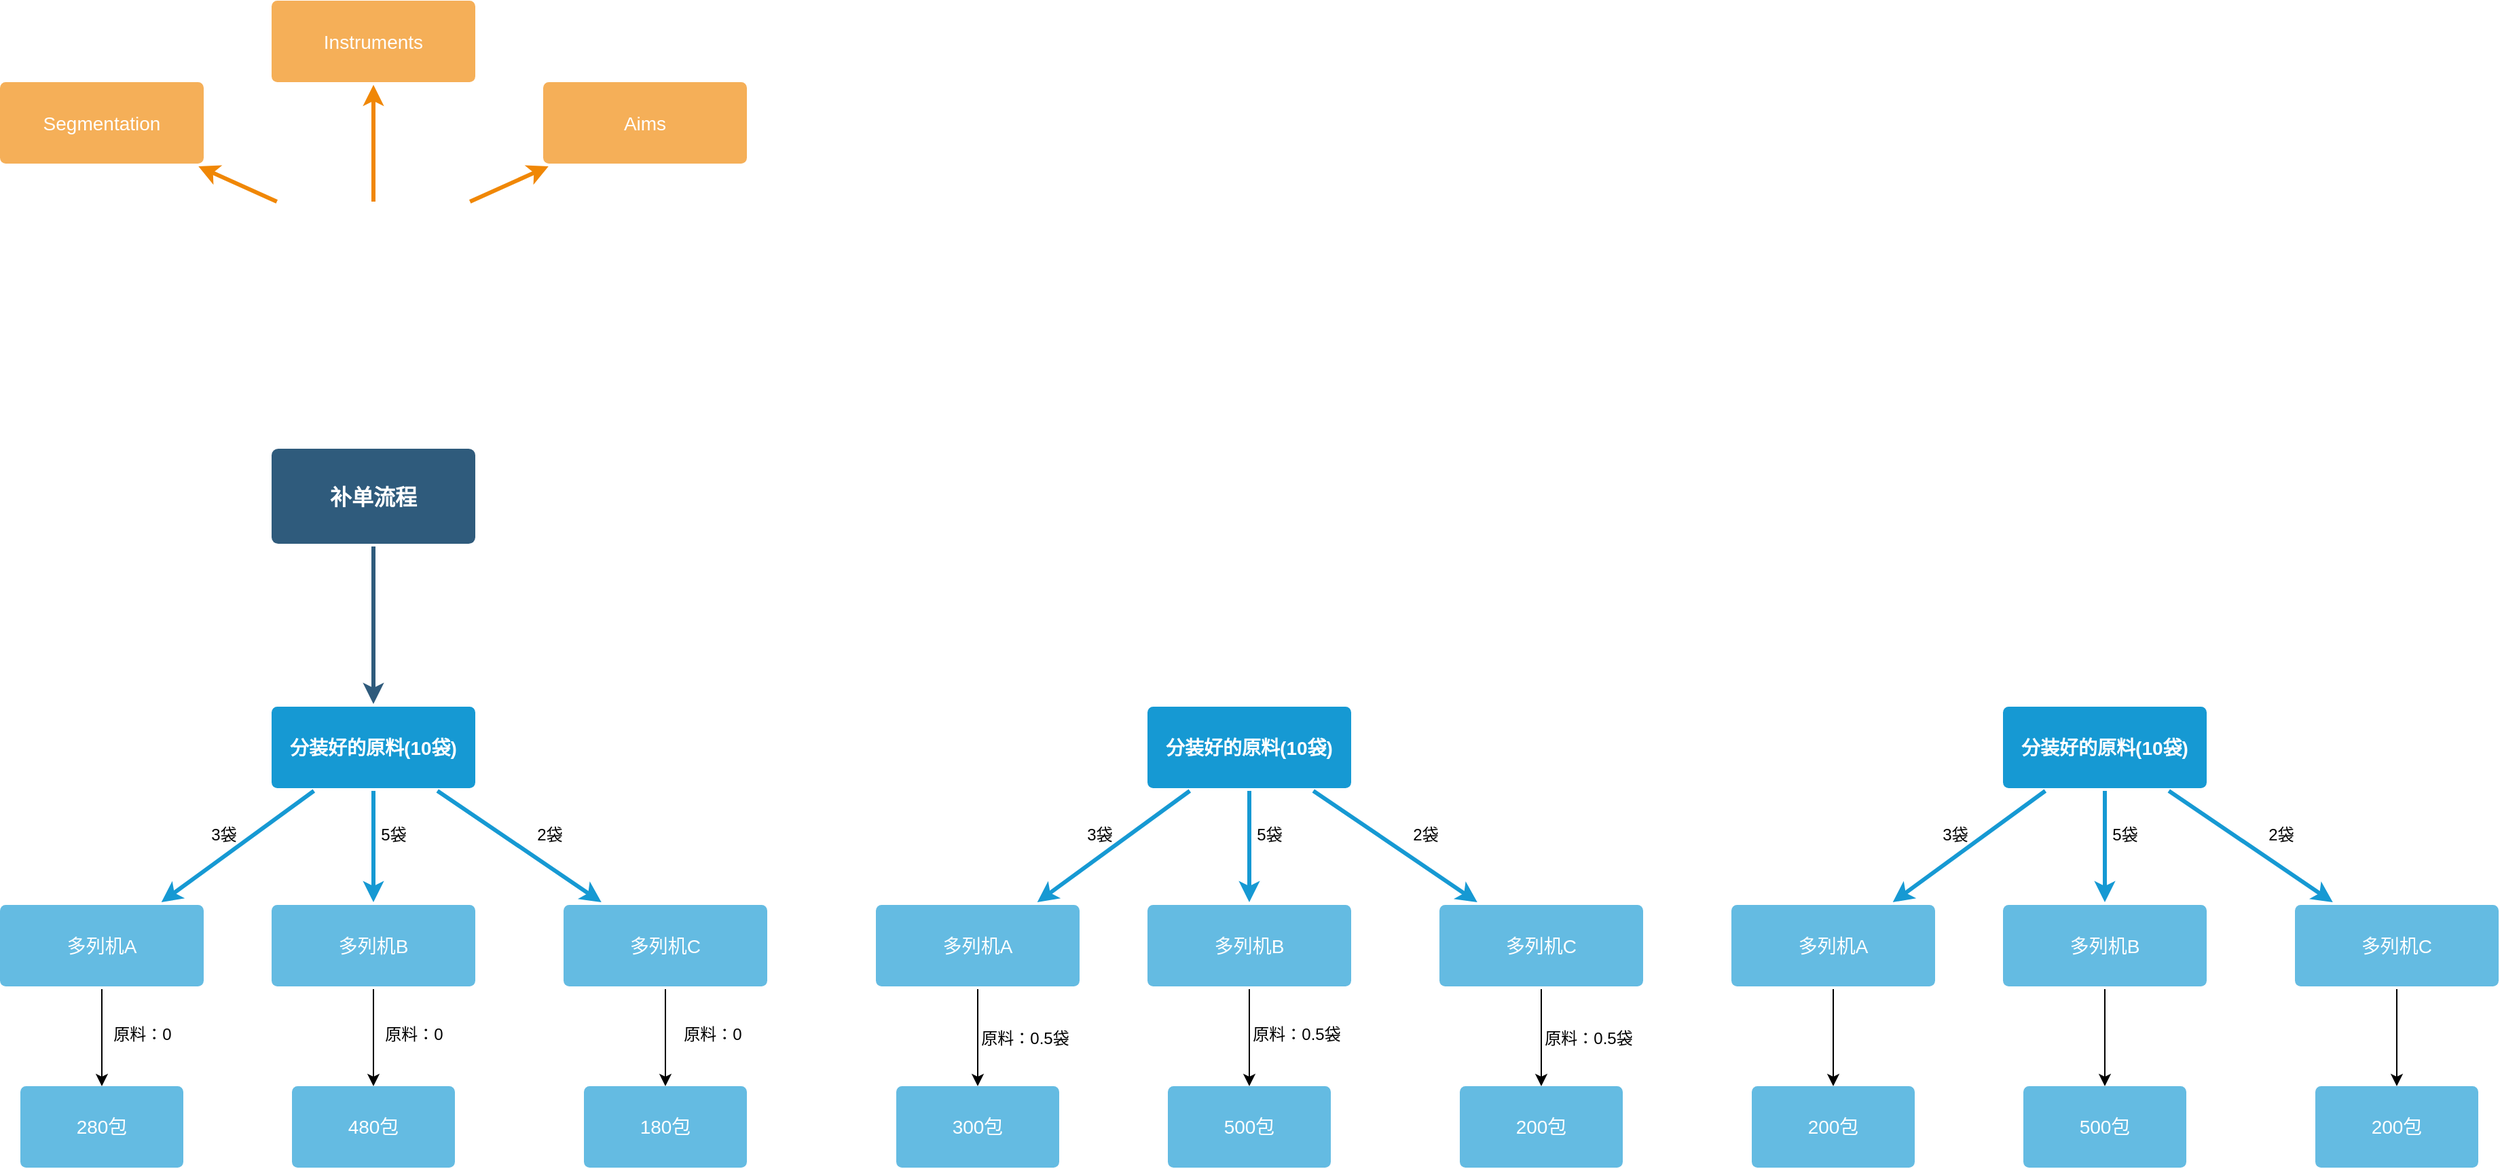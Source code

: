 <mxfile version="21.2.1" type="github">
  <diagram id="6a731a19-8d31-9384-78a2-239565b7b9f0" name="Page-1">
    <mxGraphModel dx="1050" dy="558" grid="1" gridSize="10" guides="1" tooltips="1" connect="1" arrows="1" fold="1" page="1" pageScale="1" pageWidth="1169" pageHeight="827" background="none" math="0" shadow="0">
      <root>
        <mxCell id="0" />
        <mxCell id="1" parent="0" />
        <mxCell id="1747" value="" style="edgeStyle=none;rounded=0;jumpStyle=none;html=1;shadow=0;labelBackgroundColor=none;startArrow=none;startFill=0;endArrow=classic;endFill=1;jettySize=auto;orthogonalLoop=1;strokeColor=#2F5B7C;strokeWidth=3;fontFamily=Helvetica;fontSize=16;fontColor=#23445D;spacing=5;" parent="1" source="1749" target="1760" edge="1">
          <mxGeometry relative="1" as="geometry" />
        </mxCell>
        <mxCell id="1749" value="补单流程" style="rounded=1;whiteSpace=wrap;html=1;shadow=0;labelBackgroundColor=none;strokeColor=none;strokeWidth=3;fillColor=#2F5B7C;fontFamily=Helvetica;fontSize=16;fontColor=#FFFFFF;align=center;fontStyle=1;spacing=5;arcSize=7;perimeterSpacing=2;" parent="1" vertex="1">
          <mxGeometry x="495" y="380.5" width="150" height="70" as="geometry" />
        </mxCell>
        <mxCell id="1757" value="" style="edgeStyle=none;rounded=0;jumpStyle=none;html=1;shadow=0;labelBackgroundColor=none;startArrow=none;startFill=0;endArrow=classic;endFill=1;jettySize=auto;orthogonalLoop=1;strokeColor=#1699D3;strokeWidth=3;fontFamily=Helvetica;fontSize=14;fontColor=#FFFFFF;spacing=5;" parent="1" source="1760" target="1763" edge="1">
          <mxGeometry relative="1" as="geometry" />
        </mxCell>
        <mxCell id="1758" value="" style="edgeStyle=none;rounded=0;jumpStyle=none;html=1;shadow=0;labelBackgroundColor=none;startArrow=none;startFill=0;endArrow=classic;endFill=1;jettySize=auto;orthogonalLoop=1;strokeColor=#1699D3;strokeWidth=3;fontFamily=Helvetica;fontSize=14;fontColor=#FFFFFF;spacing=5;" parent="1" source="1760" target="1762" edge="1">
          <mxGeometry relative="1" as="geometry" />
        </mxCell>
        <mxCell id="1759" value="" style="edgeStyle=none;rounded=0;jumpStyle=none;html=1;shadow=0;labelBackgroundColor=none;startArrow=none;startFill=0;endArrow=classic;endFill=1;jettySize=auto;orthogonalLoop=1;strokeColor=#1699D3;strokeWidth=3;fontFamily=Helvetica;fontSize=14;fontColor=#FFFFFF;spacing=5;" parent="1" source="1760" target="1761" edge="1">
          <mxGeometry relative="1" as="geometry" />
        </mxCell>
        <mxCell id="1760" value="分装好的原料(10袋)" style="rounded=1;whiteSpace=wrap;html=1;shadow=0;labelBackgroundColor=none;strokeColor=none;strokeWidth=3;fillColor=#1699d3;fontFamily=Helvetica;fontSize=14;fontColor=#FFFFFF;align=center;spacing=5;fontStyle=1;arcSize=7;perimeterSpacing=2;" parent="1" vertex="1">
          <mxGeometry x="495" y="570.5" width="150" height="60" as="geometry" />
        </mxCell>
        <mxCell id="JaPHCp0h_JNGcSFfh670-1789" value="" style="edgeStyle=orthogonalEdgeStyle;rounded=0;orthogonalLoop=1;jettySize=auto;html=1;" edge="1" parent="1" source="1761" target="JaPHCp0h_JNGcSFfh670-1788">
          <mxGeometry relative="1" as="geometry" />
        </mxCell>
        <mxCell id="1761" value="多列机C" style="rounded=1;whiteSpace=wrap;html=1;shadow=0;labelBackgroundColor=none;strokeColor=none;strokeWidth=3;fillColor=#64bbe2;fontFamily=Helvetica;fontSize=14;fontColor=#FFFFFF;align=center;spacing=5;arcSize=7;perimeterSpacing=2;" parent="1" vertex="1">
          <mxGeometry x="710" y="716.5" width="150" height="60" as="geometry" />
        </mxCell>
        <mxCell id="JaPHCp0h_JNGcSFfh670-1787" value="" style="edgeStyle=orthogonalEdgeStyle;rounded=0;orthogonalLoop=1;jettySize=auto;html=1;" edge="1" parent="1" source="1762" target="JaPHCp0h_JNGcSFfh670-1786">
          <mxGeometry relative="1" as="geometry" />
        </mxCell>
        <mxCell id="1762" value="多列机B" style="rounded=1;whiteSpace=wrap;html=1;shadow=0;labelBackgroundColor=none;strokeColor=none;strokeWidth=3;fillColor=#64bbe2;fontFamily=Helvetica;fontSize=14;fontColor=#FFFFFF;align=center;spacing=5;arcSize=7;perimeterSpacing=2;" parent="1" vertex="1">
          <mxGeometry x="495" y="716.5" width="150" height="60" as="geometry" />
        </mxCell>
        <mxCell id="JaPHCp0h_JNGcSFfh670-1783" value="" style="edgeStyle=orthogonalEdgeStyle;rounded=0;orthogonalLoop=1;jettySize=auto;html=1;" edge="1" parent="1" source="1763" target="JaPHCp0h_JNGcSFfh670-1782">
          <mxGeometry relative="1" as="geometry" />
        </mxCell>
        <mxCell id="1763" value="多列机A" style="rounded=1;whiteSpace=wrap;html=1;shadow=0;labelBackgroundColor=none;strokeColor=none;strokeWidth=3;fillColor=#64bbe2;fontFamily=Helvetica;fontSize=14;fontColor=#FFFFFF;align=center;spacing=5;arcSize=7;perimeterSpacing=2;" parent="1" vertex="1">
          <mxGeometry x="295" y="716.5" width="150" height="60" as="geometry" />
        </mxCell>
        <mxCell id="1765" value="Aims&lt;br&gt;" style="rounded=1;whiteSpace=wrap;html=1;shadow=0;labelBackgroundColor=none;strokeColor=none;strokeWidth=3;fillColor=#f5af58;fontFamily=Helvetica;fontSize=14;fontColor=#FFFFFF;align=center;spacing=5;arcSize=7;perimeterSpacing=2;" parent="1" vertex="1">
          <mxGeometry x="695" y="110.5" width="150" height="60" as="geometry" />
        </mxCell>
        <mxCell id="1766" value="" style="edgeStyle=none;rounded=0;jumpStyle=none;html=1;shadow=0;labelBackgroundColor=none;startArrow=none;startFill=0;endArrow=classic;endFill=1;jettySize=auto;orthogonalLoop=1;strokeColor=#F08705;strokeWidth=3;fontFamily=Helvetica;fontSize=14;fontColor=#FFFFFF;spacing=5;" parent="1" target="1765" edge="1">
          <mxGeometry relative="1" as="geometry">
            <mxPoint x="641.111" y="198.5" as="sourcePoint" />
          </mxGeometry>
        </mxCell>
        <mxCell id="1767" value="Instruments" style="rounded=1;whiteSpace=wrap;html=1;shadow=0;labelBackgroundColor=none;strokeColor=none;strokeWidth=3;fillColor=#f5af58;fontFamily=Helvetica;fontSize=14;fontColor=#FFFFFF;align=center;spacing=5;arcSize=7;perimeterSpacing=2;" parent="1" vertex="1">
          <mxGeometry x="495" y="50.5" width="150" height="60" as="geometry" />
        </mxCell>
        <mxCell id="1768" value="" style="edgeStyle=none;rounded=0;jumpStyle=none;html=1;shadow=0;labelBackgroundColor=none;startArrow=none;startFill=0;endArrow=classic;endFill=1;jettySize=auto;orthogonalLoop=1;strokeColor=#F08705;strokeWidth=3;fontFamily=Helvetica;fontSize=14;fontColor=#FFFFFF;spacing=5;" parent="1" target="1767" edge="1">
          <mxGeometry relative="1" as="geometry">
            <mxPoint x="570" y="198.5" as="sourcePoint" />
          </mxGeometry>
        </mxCell>
        <mxCell id="1769" value="Segmentation" style="rounded=1;whiteSpace=wrap;html=1;shadow=0;labelBackgroundColor=none;strokeColor=none;strokeWidth=3;fillColor=#f5af58;fontFamily=Helvetica;fontSize=14;fontColor=#FFFFFF;align=center;spacing=5;arcSize=7;perimeterSpacing=2;" parent="1" vertex="1">
          <mxGeometry x="295" y="110.5" width="150" height="60" as="geometry" />
        </mxCell>
        <mxCell id="1770" value="" style="edgeStyle=none;rounded=0;jumpStyle=none;html=1;shadow=0;labelBackgroundColor=none;startArrow=none;startFill=0;endArrow=classic;endFill=1;jettySize=auto;orthogonalLoop=1;strokeColor=#F08705;strokeWidth=3;fontFamily=Helvetica;fontSize=14;fontColor=#FFFFFF;spacing=5;" parent="1" target="1769" edge="1">
          <mxGeometry relative="1" as="geometry">
            <mxPoint x="498.889" y="198.5" as="sourcePoint" />
          </mxGeometry>
        </mxCell>
        <mxCell id="JaPHCp0h_JNGcSFfh670-1779" value="3袋" style="text;html=1;strokeColor=none;fillColor=none;align=center;verticalAlign=middle;whiteSpace=wrap;rounded=0;" vertex="1" parent="1">
          <mxGeometry x="430" y="650" width="60" height="30" as="geometry" />
        </mxCell>
        <mxCell id="JaPHCp0h_JNGcSFfh670-1780" value="5袋" style="text;html=1;strokeColor=none;fillColor=none;align=center;verticalAlign=middle;whiteSpace=wrap;rounded=0;" vertex="1" parent="1">
          <mxGeometry x="555" y="650" width="60" height="30" as="geometry" />
        </mxCell>
        <mxCell id="JaPHCp0h_JNGcSFfh670-1781" value="2袋" style="text;html=1;strokeColor=none;fillColor=none;align=center;verticalAlign=middle;whiteSpace=wrap;rounded=0;" vertex="1" parent="1">
          <mxGeometry x="670" y="650" width="60" height="30" as="geometry" />
        </mxCell>
        <mxCell id="JaPHCp0h_JNGcSFfh670-1782" value="280包" style="whiteSpace=wrap;html=1;fontSize=14;fillColor=#64bbe2;strokeColor=none;fontColor=#FFFFFF;rounded=1;shadow=0;labelBackgroundColor=none;strokeWidth=3;spacing=5;arcSize=7;" vertex="1" parent="1">
          <mxGeometry x="310" y="850" width="120" height="60" as="geometry" />
        </mxCell>
        <mxCell id="JaPHCp0h_JNGcSFfh670-1786" value="480包" style="whiteSpace=wrap;html=1;fontSize=14;fillColor=#64bbe2;strokeColor=none;fontColor=#FFFFFF;rounded=1;shadow=0;labelBackgroundColor=none;strokeWidth=3;spacing=5;arcSize=7;" vertex="1" parent="1">
          <mxGeometry x="510" y="850" width="120" height="60" as="geometry" />
        </mxCell>
        <mxCell id="JaPHCp0h_JNGcSFfh670-1788" value="180包" style="whiteSpace=wrap;html=1;fontSize=14;fillColor=#64bbe2;strokeColor=none;fontColor=#FFFFFF;rounded=1;shadow=0;labelBackgroundColor=none;strokeWidth=3;spacing=5;arcSize=7;" vertex="1" parent="1">
          <mxGeometry x="725" y="850" width="120" height="60" as="geometry" />
        </mxCell>
        <mxCell id="JaPHCp0h_JNGcSFfh670-1808" value="" style="edgeStyle=none;rounded=0;jumpStyle=none;html=1;shadow=0;labelBackgroundColor=none;startArrow=none;startFill=0;endArrow=classic;endFill=1;jettySize=auto;orthogonalLoop=1;strokeColor=#1699D3;strokeWidth=3;fontFamily=Helvetica;fontSize=14;fontColor=#FFFFFF;spacing=5;" edge="1" parent="1" source="JaPHCp0h_JNGcSFfh670-1811" target="JaPHCp0h_JNGcSFfh670-1817">
          <mxGeometry relative="1" as="geometry" />
        </mxCell>
        <mxCell id="JaPHCp0h_JNGcSFfh670-1809" value="" style="edgeStyle=none;rounded=0;jumpStyle=none;html=1;shadow=0;labelBackgroundColor=none;startArrow=none;startFill=0;endArrow=classic;endFill=1;jettySize=auto;orthogonalLoop=1;strokeColor=#1699D3;strokeWidth=3;fontFamily=Helvetica;fontSize=14;fontColor=#FFFFFF;spacing=5;" edge="1" parent="1" source="JaPHCp0h_JNGcSFfh670-1811" target="JaPHCp0h_JNGcSFfh670-1815">
          <mxGeometry relative="1" as="geometry" />
        </mxCell>
        <mxCell id="JaPHCp0h_JNGcSFfh670-1810" value="" style="edgeStyle=none;rounded=0;jumpStyle=none;html=1;shadow=0;labelBackgroundColor=none;startArrow=none;startFill=0;endArrow=classic;endFill=1;jettySize=auto;orthogonalLoop=1;strokeColor=#1699D3;strokeWidth=3;fontFamily=Helvetica;fontSize=14;fontColor=#FFFFFF;spacing=5;" edge="1" parent="1" source="JaPHCp0h_JNGcSFfh670-1811" target="JaPHCp0h_JNGcSFfh670-1813">
          <mxGeometry relative="1" as="geometry" />
        </mxCell>
        <mxCell id="JaPHCp0h_JNGcSFfh670-1811" value="分装好的原料(10袋)" style="rounded=1;whiteSpace=wrap;html=1;shadow=0;labelBackgroundColor=none;strokeColor=none;strokeWidth=3;fillColor=#1699d3;fontFamily=Helvetica;fontSize=14;fontColor=#FFFFFF;align=center;spacing=5;fontStyle=1;arcSize=7;perimeterSpacing=2;" vertex="1" parent="1">
          <mxGeometry x="1140" y="570.5" width="150" height="60" as="geometry" />
        </mxCell>
        <mxCell id="JaPHCp0h_JNGcSFfh670-1812" value="" style="edgeStyle=orthogonalEdgeStyle;rounded=0;orthogonalLoop=1;jettySize=auto;html=1;" edge="1" parent="1" source="JaPHCp0h_JNGcSFfh670-1813" target="JaPHCp0h_JNGcSFfh670-1823">
          <mxGeometry relative="1" as="geometry" />
        </mxCell>
        <mxCell id="JaPHCp0h_JNGcSFfh670-1813" value="多列机C" style="rounded=1;whiteSpace=wrap;html=1;shadow=0;labelBackgroundColor=none;strokeColor=none;strokeWidth=3;fillColor=#64bbe2;fontFamily=Helvetica;fontSize=14;fontColor=#FFFFFF;align=center;spacing=5;arcSize=7;perimeterSpacing=2;" vertex="1" parent="1">
          <mxGeometry x="1355" y="716.5" width="150" height="60" as="geometry" />
        </mxCell>
        <mxCell id="JaPHCp0h_JNGcSFfh670-1814" value="" style="edgeStyle=orthogonalEdgeStyle;rounded=0;orthogonalLoop=1;jettySize=auto;html=1;" edge="1" parent="1" source="JaPHCp0h_JNGcSFfh670-1815" target="JaPHCp0h_JNGcSFfh670-1822">
          <mxGeometry relative="1" as="geometry" />
        </mxCell>
        <mxCell id="JaPHCp0h_JNGcSFfh670-1815" value="多列机B" style="rounded=1;whiteSpace=wrap;html=1;shadow=0;labelBackgroundColor=none;strokeColor=none;strokeWidth=3;fillColor=#64bbe2;fontFamily=Helvetica;fontSize=14;fontColor=#FFFFFF;align=center;spacing=5;arcSize=7;perimeterSpacing=2;" vertex="1" parent="1">
          <mxGeometry x="1140" y="716.5" width="150" height="60" as="geometry" />
        </mxCell>
        <mxCell id="JaPHCp0h_JNGcSFfh670-1816" value="" style="edgeStyle=orthogonalEdgeStyle;rounded=0;orthogonalLoop=1;jettySize=auto;html=1;" edge="1" parent="1" source="JaPHCp0h_JNGcSFfh670-1817" target="JaPHCp0h_JNGcSFfh670-1821">
          <mxGeometry relative="1" as="geometry" />
        </mxCell>
        <mxCell id="JaPHCp0h_JNGcSFfh670-1817" value="多列机A" style="rounded=1;whiteSpace=wrap;html=1;shadow=0;labelBackgroundColor=none;strokeColor=none;strokeWidth=3;fillColor=#64bbe2;fontFamily=Helvetica;fontSize=14;fontColor=#FFFFFF;align=center;spacing=5;arcSize=7;perimeterSpacing=2;" vertex="1" parent="1">
          <mxGeometry x="940" y="716.5" width="150" height="60" as="geometry" />
        </mxCell>
        <mxCell id="JaPHCp0h_JNGcSFfh670-1818" value="3袋" style="text;html=1;strokeColor=none;fillColor=none;align=center;verticalAlign=middle;whiteSpace=wrap;rounded=0;" vertex="1" parent="1">
          <mxGeometry x="1075" y="650" width="60" height="30" as="geometry" />
        </mxCell>
        <mxCell id="JaPHCp0h_JNGcSFfh670-1819" value="5袋" style="text;html=1;strokeColor=none;fillColor=none;align=center;verticalAlign=middle;whiteSpace=wrap;rounded=0;" vertex="1" parent="1">
          <mxGeometry x="1200" y="650" width="60" height="30" as="geometry" />
        </mxCell>
        <mxCell id="JaPHCp0h_JNGcSFfh670-1820" value="2袋" style="text;html=1;strokeColor=none;fillColor=none;align=center;verticalAlign=middle;whiteSpace=wrap;rounded=0;" vertex="1" parent="1">
          <mxGeometry x="1315" y="650" width="60" height="30" as="geometry" />
        </mxCell>
        <mxCell id="JaPHCp0h_JNGcSFfh670-1821" value="300包" style="whiteSpace=wrap;html=1;fontSize=14;fillColor=#64bbe2;strokeColor=none;fontColor=#FFFFFF;rounded=1;shadow=0;labelBackgroundColor=none;strokeWidth=3;spacing=5;arcSize=7;" vertex="1" parent="1">
          <mxGeometry x="955" y="850" width="120" height="60" as="geometry" />
        </mxCell>
        <mxCell id="JaPHCp0h_JNGcSFfh670-1822" value="500包" style="whiteSpace=wrap;html=1;fontSize=14;fillColor=#64bbe2;strokeColor=none;fontColor=#FFFFFF;rounded=1;shadow=0;labelBackgroundColor=none;strokeWidth=3;spacing=5;arcSize=7;" vertex="1" parent="1">
          <mxGeometry x="1155" y="850" width="120" height="60" as="geometry" />
        </mxCell>
        <mxCell id="JaPHCp0h_JNGcSFfh670-1823" value="200包" style="whiteSpace=wrap;html=1;fontSize=14;fillColor=#64bbe2;strokeColor=none;fontColor=#FFFFFF;rounded=1;shadow=0;labelBackgroundColor=none;strokeWidth=3;spacing=5;arcSize=7;" vertex="1" parent="1">
          <mxGeometry x="1370" y="850" width="120" height="60" as="geometry" />
        </mxCell>
        <mxCell id="JaPHCp0h_JNGcSFfh670-1824" value="" style="edgeStyle=none;rounded=0;jumpStyle=none;html=1;shadow=0;labelBackgroundColor=none;startArrow=none;startFill=0;endArrow=classic;endFill=1;jettySize=auto;orthogonalLoop=1;strokeColor=#1699D3;strokeWidth=3;fontFamily=Helvetica;fontSize=14;fontColor=#FFFFFF;spacing=5;" edge="1" parent="1" source="JaPHCp0h_JNGcSFfh670-1827" target="JaPHCp0h_JNGcSFfh670-1833">
          <mxGeometry relative="1" as="geometry" />
        </mxCell>
        <mxCell id="JaPHCp0h_JNGcSFfh670-1825" value="" style="edgeStyle=none;rounded=0;jumpStyle=none;html=1;shadow=0;labelBackgroundColor=none;startArrow=none;startFill=0;endArrow=classic;endFill=1;jettySize=auto;orthogonalLoop=1;strokeColor=#1699D3;strokeWidth=3;fontFamily=Helvetica;fontSize=14;fontColor=#FFFFFF;spacing=5;" edge="1" parent="1" source="JaPHCp0h_JNGcSFfh670-1827" target="JaPHCp0h_JNGcSFfh670-1831">
          <mxGeometry relative="1" as="geometry" />
        </mxCell>
        <mxCell id="JaPHCp0h_JNGcSFfh670-1826" value="" style="edgeStyle=none;rounded=0;jumpStyle=none;html=1;shadow=0;labelBackgroundColor=none;startArrow=none;startFill=0;endArrow=classic;endFill=1;jettySize=auto;orthogonalLoop=1;strokeColor=#1699D3;strokeWidth=3;fontFamily=Helvetica;fontSize=14;fontColor=#FFFFFF;spacing=5;" edge="1" parent="1" source="JaPHCp0h_JNGcSFfh670-1827" target="JaPHCp0h_JNGcSFfh670-1829">
          <mxGeometry relative="1" as="geometry" />
        </mxCell>
        <mxCell id="JaPHCp0h_JNGcSFfh670-1827" value="分装好的原料(10袋)" style="rounded=1;whiteSpace=wrap;html=1;shadow=0;labelBackgroundColor=none;strokeColor=none;strokeWidth=3;fillColor=#1699d3;fontFamily=Helvetica;fontSize=14;fontColor=#FFFFFF;align=center;spacing=5;fontStyle=1;arcSize=7;perimeterSpacing=2;" vertex="1" parent="1">
          <mxGeometry x="1770" y="570.5" width="150" height="60" as="geometry" />
        </mxCell>
        <mxCell id="JaPHCp0h_JNGcSFfh670-1828" value="" style="edgeStyle=orthogonalEdgeStyle;rounded=0;orthogonalLoop=1;jettySize=auto;html=1;" edge="1" parent="1" source="JaPHCp0h_JNGcSFfh670-1829" target="JaPHCp0h_JNGcSFfh670-1839">
          <mxGeometry relative="1" as="geometry" />
        </mxCell>
        <mxCell id="JaPHCp0h_JNGcSFfh670-1829" value="多列机C" style="rounded=1;whiteSpace=wrap;html=1;shadow=0;labelBackgroundColor=none;strokeColor=none;strokeWidth=3;fillColor=#64bbe2;fontFamily=Helvetica;fontSize=14;fontColor=#FFFFFF;align=center;spacing=5;arcSize=7;perimeterSpacing=2;" vertex="1" parent="1">
          <mxGeometry x="1985" y="716.5" width="150" height="60" as="geometry" />
        </mxCell>
        <mxCell id="JaPHCp0h_JNGcSFfh670-1830" value="" style="edgeStyle=orthogonalEdgeStyle;rounded=0;orthogonalLoop=1;jettySize=auto;html=1;" edge="1" parent="1" source="JaPHCp0h_JNGcSFfh670-1831" target="JaPHCp0h_JNGcSFfh670-1838">
          <mxGeometry relative="1" as="geometry" />
        </mxCell>
        <mxCell id="JaPHCp0h_JNGcSFfh670-1831" value="多列机B" style="rounded=1;whiteSpace=wrap;html=1;shadow=0;labelBackgroundColor=none;strokeColor=none;strokeWidth=3;fillColor=#64bbe2;fontFamily=Helvetica;fontSize=14;fontColor=#FFFFFF;align=center;spacing=5;arcSize=7;perimeterSpacing=2;" vertex="1" parent="1">
          <mxGeometry x="1770" y="716.5" width="150" height="60" as="geometry" />
        </mxCell>
        <mxCell id="JaPHCp0h_JNGcSFfh670-1832" value="" style="edgeStyle=orthogonalEdgeStyle;rounded=0;orthogonalLoop=1;jettySize=auto;html=1;" edge="1" parent="1" source="JaPHCp0h_JNGcSFfh670-1833" target="JaPHCp0h_JNGcSFfh670-1837">
          <mxGeometry relative="1" as="geometry" />
        </mxCell>
        <mxCell id="JaPHCp0h_JNGcSFfh670-1833" value="多列机A" style="rounded=1;whiteSpace=wrap;html=1;shadow=0;labelBackgroundColor=none;strokeColor=none;strokeWidth=3;fillColor=#64bbe2;fontFamily=Helvetica;fontSize=14;fontColor=#FFFFFF;align=center;spacing=5;arcSize=7;perimeterSpacing=2;" vertex="1" parent="1">
          <mxGeometry x="1570" y="716.5" width="150" height="60" as="geometry" />
        </mxCell>
        <mxCell id="JaPHCp0h_JNGcSFfh670-1834" value="3袋" style="text;html=1;strokeColor=none;fillColor=none;align=center;verticalAlign=middle;whiteSpace=wrap;rounded=0;" vertex="1" parent="1">
          <mxGeometry x="1705" y="650" width="60" height="30" as="geometry" />
        </mxCell>
        <mxCell id="JaPHCp0h_JNGcSFfh670-1835" value="5袋" style="text;html=1;strokeColor=none;fillColor=none;align=center;verticalAlign=middle;whiteSpace=wrap;rounded=0;" vertex="1" parent="1">
          <mxGeometry x="1830" y="650" width="60" height="30" as="geometry" />
        </mxCell>
        <mxCell id="JaPHCp0h_JNGcSFfh670-1836" value="2袋" style="text;html=1;strokeColor=none;fillColor=none;align=center;verticalAlign=middle;whiteSpace=wrap;rounded=0;" vertex="1" parent="1">
          <mxGeometry x="1945" y="650" width="60" height="30" as="geometry" />
        </mxCell>
        <mxCell id="JaPHCp0h_JNGcSFfh670-1837" value="200包" style="whiteSpace=wrap;html=1;fontSize=14;fillColor=#64bbe2;strokeColor=none;fontColor=#FFFFFF;rounded=1;shadow=0;labelBackgroundColor=none;strokeWidth=3;spacing=5;arcSize=7;" vertex="1" parent="1">
          <mxGeometry x="1585" y="850" width="120" height="60" as="geometry" />
        </mxCell>
        <mxCell id="JaPHCp0h_JNGcSFfh670-1838" value="500包" style="whiteSpace=wrap;html=1;fontSize=14;fillColor=#64bbe2;strokeColor=none;fontColor=#FFFFFF;rounded=1;shadow=0;labelBackgroundColor=none;strokeWidth=3;spacing=5;arcSize=7;" vertex="1" parent="1">
          <mxGeometry x="1785" y="850" width="120" height="60" as="geometry" />
        </mxCell>
        <mxCell id="JaPHCp0h_JNGcSFfh670-1839" value="200包" style="whiteSpace=wrap;html=1;fontSize=14;fillColor=#64bbe2;strokeColor=none;fontColor=#FFFFFF;rounded=1;shadow=0;labelBackgroundColor=none;strokeWidth=3;spacing=5;arcSize=7;" vertex="1" parent="1">
          <mxGeometry x="2000" y="850" width="120" height="60" as="geometry" />
        </mxCell>
        <mxCell id="JaPHCp0h_JNGcSFfh670-1840" value="原料：0" style="text;html=1;strokeColor=none;fillColor=none;align=center;verticalAlign=middle;whiteSpace=wrap;rounded=0;" vertex="1" parent="1">
          <mxGeometry x="370" y="797" width="60" height="30" as="geometry" />
        </mxCell>
        <mxCell id="JaPHCp0h_JNGcSFfh670-1841" value="原料：0" style="text;html=1;strokeColor=none;fillColor=none;align=center;verticalAlign=middle;whiteSpace=wrap;rounded=0;" vertex="1" parent="1">
          <mxGeometry x="570" y="797" width="60" height="30" as="geometry" />
        </mxCell>
        <mxCell id="JaPHCp0h_JNGcSFfh670-1842" value="原料：0" style="text;html=1;strokeColor=none;fillColor=none;align=center;verticalAlign=middle;whiteSpace=wrap;rounded=0;" vertex="1" parent="1">
          <mxGeometry x="790" y="797" width="60" height="30" as="geometry" />
        </mxCell>
        <mxCell id="JaPHCp0h_JNGcSFfh670-1843" value="原料：0.5袋" style="text;html=1;strokeColor=none;fillColor=none;align=center;verticalAlign=middle;whiteSpace=wrap;rounded=0;" vertex="1" parent="1">
          <mxGeometry x="1010" y="800" width="80" height="30" as="geometry" />
        </mxCell>
        <mxCell id="JaPHCp0h_JNGcSFfh670-1844" value="原料：0.5袋" style="text;html=1;strokeColor=none;fillColor=none;align=center;verticalAlign=middle;whiteSpace=wrap;rounded=0;" vertex="1" parent="1">
          <mxGeometry x="1210" y="797" width="80" height="30" as="geometry" />
        </mxCell>
        <mxCell id="JaPHCp0h_JNGcSFfh670-1845" value="原料：0.5袋" style="text;html=1;strokeColor=none;fillColor=none;align=center;verticalAlign=middle;whiteSpace=wrap;rounded=0;" vertex="1" parent="1">
          <mxGeometry x="1425" y="800" width="80" height="30" as="geometry" />
        </mxCell>
      </root>
    </mxGraphModel>
  </diagram>
</mxfile>
